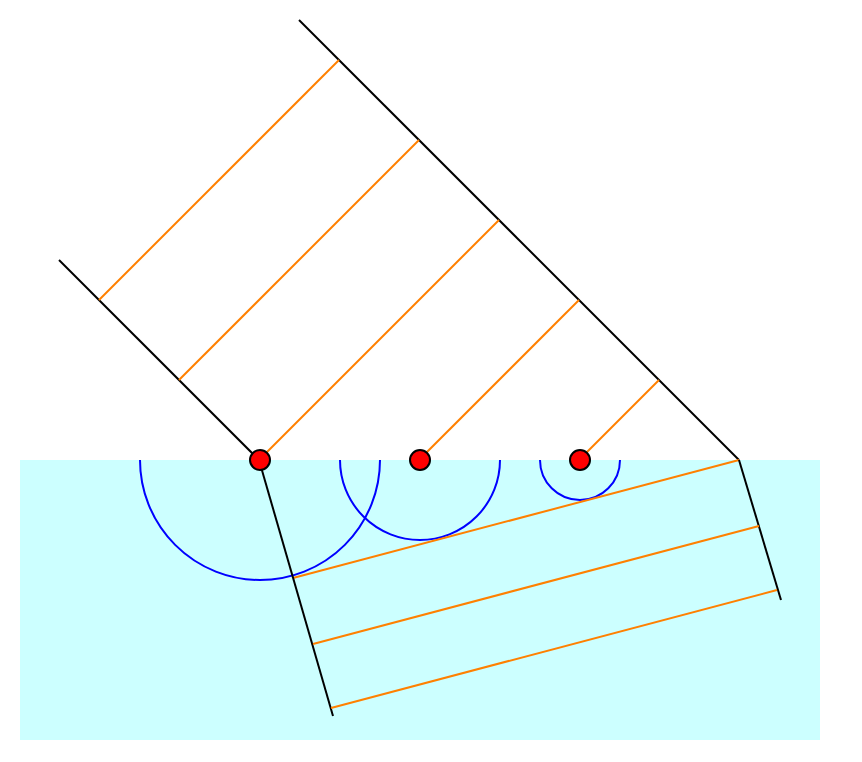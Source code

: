 <mxfile version="26.0.15">
  <diagram id="7vEtHv3np4ZyTvvbuzuy" name="ページ1">
    <mxGraphModel dx="1434" dy="870" grid="1" gridSize="10" guides="1" tooltips="1" connect="1" arrows="1" fold="1" page="1" pageScale="1" pageWidth="450" pageHeight="400" background="#ffffff" math="0" shadow="0">
      <root>
        <mxCell id="0" />
        <mxCell id="1" parent="0" />
        <mxCell id="JAmczBrjKantDDH_IMUS-46" value="" style="rounded=0;whiteSpace=wrap;html=1;strokeColor=none;" vertex="1" parent="1">
          <mxGeometry x="10" y="10" width="430" height="380" as="geometry" />
        </mxCell>
        <mxCell id="JAmczBrjKantDDH_IMUS-45" value="" style="rounded=0;whiteSpace=wrap;html=1;fillColor=#CCFFFF;strokeColor=none;" vertex="1" parent="1">
          <mxGeometry x="20" y="240" width="400" height="140" as="geometry" />
        </mxCell>
        <mxCell id="JAmczBrjKantDDH_IMUS-1" value="" style="ellipse;whiteSpace=wrap;html=1;fillColor=none;strokeColor=#0000FF;" vertex="1" parent="1">
          <mxGeometry x="80" y="180" width="120" height="120" as="geometry" />
        </mxCell>
        <mxCell id="JAmczBrjKantDDH_IMUS-2" value="" style="ellipse;whiteSpace=wrap;html=1;fillColor=none;strokeColor=#0000FF;" vertex="1" parent="1">
          <mxGeometry x="180" y="200" width="80" height="80" as="geometry" />
        </mxCell>
        <mxCell id="JAmczBrjKantDDH_IMUS-3" value="" style="ellipse;whiteSpace=wrap;html=1;fillColor=none;strokeColor=#0000FF;" vertex="1" parent="1">
          <mxGeometry x="280" y="220" width="40" height="40" as="geometry" />
        </mxCell>
        <mxCell id="JAmczBrjKantDDH_IMUS-25" value="" style="rounded=0;whiteSpace=wrap;html=1;fillColor=default;strokeColor=none;" vertex="1" parent="1">
          <mxGeometry x="20" y="40" width="400" height="200" as="geometry" />
        </mxCell>
        <mxCell id="JAmczBrjKantDDH_IMUS-8" value="" style="endArrow=none;html=1;rounded=0;" edge="1" parent="1">
          <mxGeometry width="50" height="50" relative="1" as="geometry">
            <mxPoint x="139.5" y="240" as="sourcePoint" />
            <mxPoint x="39.5" y="140" as="targetPoint" />
          </mxGeometry>
        </mxCell>
        <mxCell id="JAmczBrjKantDDH_IMUS-10" value="" style="endArrow=none;html=1;rounded=0;" edge="1" parent="1">
          <mxGeometry width="50" height="50" relative="1" as="geometry">
            <mxPoint x="379.5" y="240" as="sourcePoint" />
            <mxPoint x="159.5" y="20" as="targetPoint" />
          </mxGeometry>
        </mxCell>
        <mxCell id="JAmczBrjKantDDH_IMUS-11" value="" style="endArrow=none;html=1;rounded=0;strokeColor=#FF8000;" edge="1" parent="1">
          <mxGeometry width="50" height="50" relative="1" as="geometry">
            <mxPoint x="139.5" y="240" as="sourcePoint" />
            <mxPoint x="259.5" y="120" as="targetPoint" />
          </mxGeometry>
        </mxCell>
        <mxCell id="JAmczBrjKantDDH_IMUS-12" value="" style="endArrow=none;html=1;rounded=0;strokeColor=#FF8000;" edge="1" parent="1">
          <mxGeometry width="50" height="50" relative="1" as="geometry">
            <mxPoint x="219.5" y="240" as="sourcePoint" />
            <mxPoint x="299.5" y="160" as="targetPoint" />
          </mxGeometry>
        </mxCell>
        <mxCell id="JAmczBrjKantDDH_IMUS-13" value="" style="endArrow=none;html=1;rounded=0;strokeColor=#FF8000;" edge="1" parent="1">
          <mxGeometry width="50" height="50" relative="1" as="geometry">
            <mxPoint x="299.5" y="240" as="sourcePoint" />
            <mxPoint x="339.5" y="200" as="targetPoint" />
          </mxGeometry>
        </mxCell>
        <mxCell id="JAmczBrjKantDDH_IMUS-14" value="" style="endArrow=none;html=1;rounded=0;strokeColor=#FF8000;" edge="1" parent="1">
          <mxGeometry width="50" height="50" relative="1" as="geometry">
            <mxPoint x="99.5" y="200" as="sourcePoint" />
            <mxPoint x="219.5" y="80" as="targetPoint" />
          </mxGeometry>
        </mxCell>
        <mxCell id="JAmczBrjKantDDH_IMUS-15" value="" style="endArrow=none;html=1;rounded=0;strokeColor=#FF8000;" edge="1" parent="1">
          <mxGeometry width="50" height="50" relative="1" as="geometry">
            <mxPoint x="59.5" y="160" as="sourcePoint" />
            <mxPoint x="179.5" y="40" as="targetPoint" />
          </mxGeometry>
        </mxCell>
        <mxCell id="JAmczBrjKantDDH_IMUS-17" value="" style="endArrow=none;html=1;rounded=0;strokeColor=#FF8000;" edge="1" parent="1">
          <mxGeometry width="50" height="50" relative="1" as="geometry">
            <mxPoint x="156.5" y="299" as="sourcePoint" />
            <mxPoint x="379.5" y="240" as="targetPoint" />
          </mxGeometry>
        </mxCell>
        <mxCell id="JAmczBrjKantDDH_IMUS-19" value="" style="endArrow=none;html=1;rounded=0;" edge="1" parent="1">
          <mxGeometry width="50" height="50" relative="1" as="geometry">
            <mxPoint x="176.5" y="368" as="sourcePoint" />
            <mxPoint x="139.5" y="240" as="targetPoint" />
          </mxGeometry>
        </mxCell>
        <mxCell id="JAmczBrjKantDDH_IMUS-20" value="" style="endArrow=none;html=1;rounded=0;" edge="1" parent="1">
          <mxGeometry width="50" height="50" relative="1" as="geometry">
            <mxPoint x="400.5" y="310" as="sourcePoint" />
            <mxPoint x="379.5" y="240" as="targetPoint" />
          </mxGeometry>
        </mxCell>
        <mxCell id="JAmczBrjKantDDH_IMUS-21" value="" style="endArrow=none;html=1;rounded=0;strokeColor=#FF8000;" edge="1" parent="1">
          <mxGeometry width="50" height="50" relative="1" as="geometry">
            <mxPoint x="166.5" y="332" as="sourcePoint" />
            <mxPoint x="389.5" y="273" as="targetPoint" />
          </mxGeometry>
        </mxCell>
        <mxCell id="JAmczBrjKantDDH_IMUS-22" value="" style="endArrow=none;html=1;rounded=0;strokeColor=#FF8000;" edge="1" parent="1">
          <mxGeometry width="50" height="50" relative="1" as="geometry">
            <mxPoint x="175.5" y="364" as="sourcePoint" />
            <mxPoint x="398.5" y="305" as="targetPoint" />
          </mxGeometry>
        </mxCell>
        <mxCell id="JAmczBrjKantDDH_IMUS-27" value="" style="ellipse;whiteSpace=wrap;html=1;fillColor=#FF0000;" vertex="1" parent="1">
          <mxGeometry x="135" y="235" width="10" height="10" as="geometry" />
        </mxCell>
        <mxCell id="JAmczBrjKantDDH_IMUS-43" value="" style="ellipse;whiteSpace=wrap;html=1;fillColor=#FF0000;" vertex="1" parent="1">
          <mxGeometry x="215" y="235" width="10" height="10" as="geometry" />
        </mxCell>
        <mxCell id="JAmczBrjKantDDH_IMUS-44" value="" style="ellipse;whiteSpace=wrap;html=1;fillColor=#FF0000;" vertex="1" parent="1">
          <mxGeometry x="295" y="235" width="10" height="10" as="geometry" />
        </mxCell>
      </root>
    </mxGraphModel>
  </diagram>
</mxfile>
